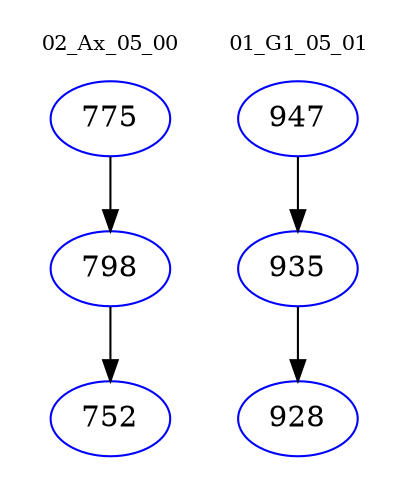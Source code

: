 digraph{
subgraph cluster_0 {
color = white
label = "02_Ax_05_00";
fontsize=10;
T0_775 [label="775", color="blue"]
T0_775 -> T0_798 [color="black"]
T0_798 [label="798", color="blue"]
T0_798 -> T0_752 [color="black"]
T0_752 [label="752", color="blue"]
}
subgraph cluster_1 {
color = white
label = "01_G1_05_01";
fontsize=10;
T1_947 [label="947", color="blue"]
T1_947 -> T1_935 [color="black"]
T1_935 [label="935", color="blue"]
T1_935 -> T1_928 [color="black"]
T1_928 [label="928", color="blue"]
}
}
